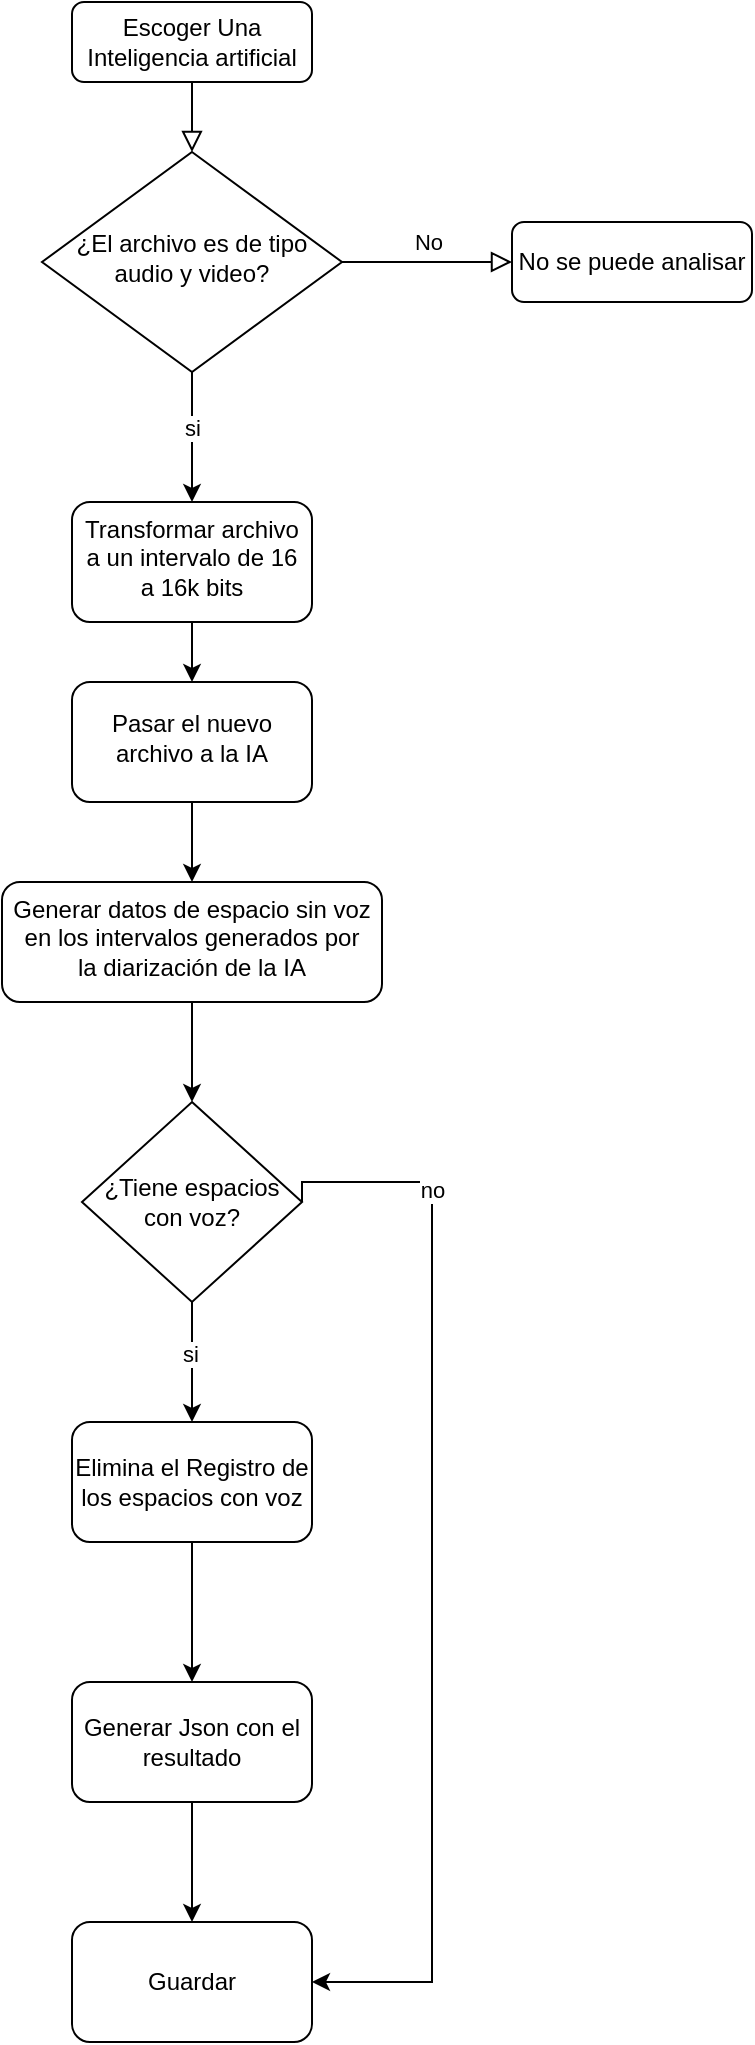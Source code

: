 <mxfile version="28.2.0">
  <diagram id="C5RBs43oDa-KdzZeNtuy" name="Page-1">
    <mxGraphModel dx="1381" dy="817" grid="1" gridSize="10" guides="1" tooltips="1" connect="1" arrows="1" fold="1" page="1" pageScale="1" pageWidth="827" pageHeight="1169" math="0" shadow="0">
      <root>
        <mxCell id="WIyWlLk6GJQsqaUBKTNV-0" />
        <mxCell id="WIyWlLk6GJQsqaUBKTNV-1" parent="WIyWlLk6GJQsqaUBKTNV-0" />
        <mxCell id="WIyWlLk6GJQsqaUBKTNV-2" value="" style="rounded=0;html=1;jettySize=auto;orthogonalLoop=1;fontSize=11;endArrow=block;endFill=0;endSize=8;strokeWidth=1;shadow=0;labelBackgroundColor=none;edgeStyle=orthogonalEdgeStyle;" parent="WIyWlLk6GJQsqaUBKTNV-1" source="WIyWlLk6GJQsqaUBKTNV-3" target="WIyWlLk6GJQsqaUBKTNV-6" edge="1">
          <mxGeometry relative="1" as="geometry" />
        </mxCell>
        <mxCell id="WIyWlLk6GJQsqaUBKTNV-3" value="Escoger Una Inteligencia artificial" style="rounded=1;whiteSpace=wrap;html=1;fontSize=12;glass=0;strokeWidth=1;shadow=0;" parent="WIyWlLk6GJQsqaUBKTNV-1" vertex="1">
          <mxGeometry x="160" y="80" width="120" height="40" as="geometry" />
        </mxCell>
        <mxCell id="WIyWlLk6GJQsqaUBKTNV-5" value="No" style="edgeStyle=orthogonalEdgeStyle;rounded=0;html=1;jettySize=auto;orthogonalLoop=1;fontSize=11;endArrow=block;endFill=0;endSize=8;strokeWidth=1;shadow=0;labelBackgroundColor=none;" parent="WIyWlLk6GJQsqaUBKTNV-1" source="WIyWlLk6GJQsqaUBKTNV-6" target="WIyWlLk6GJQsqaUBKTNV-7" edge="1">
          <mxGeometry y="10" relative="1" as="geometry">
            <mxPoint as="offset" />
          </mxGeometry>
        </mxCell>
        <mxCell id="4gRkuJkwCe749FPj_9jk-7" value="" style="edgeStyle=orthogonalEdgeStyle;rounded=0;orthogonalLoop=1;jettySize=auto;html=1;" edge="1" parent="WIyWlLk6GJQsqaUBKTNV-1" source="WIyWlLk6GJQsqaUBKTNV-6" target="4gRkuJkwCe749FPj_9jk-6">
          <mxGeometry relative="1" as="geometry" />
        </mxCell>
        <mxCell id="4gRkuJkwCe749FPj_9jk-23" value="si" style="edgeLabel;html=1;align=center;verticalAlign=middle;resizable=0;points=[];" vertex="1" connectable="0" parent="4gRkuJkwCe749FPj_9jk-7">
          <mxGeometry x="-0.139" y="3" relative="1" as="geometry">
            <mxPoint x="-3" as="offset" />
          </mxGeometry>
        </mxCell>
        <mxCell id="WIyWlLk6GJQsqaUBKTNV-6" value="¿El archivo es de tipo audio y video?" style="rhombus;whiteSpace=wrap;html=1;shadow=0;fontFamily=Helvetica;fontSize=12;align=center;strokeWidth=1;spacing=6;spacingTop=-4;" parent="WIyWlLk6GJQsqaUBKTNV-1" vertex="1">
          <mxGeometry x="145" y="155" width="150" height="110" as="geometry" />
        </mxCell>
        <mxCell id="WIyWlLk6GJQsqaUBKTNV-7" value="No se puede analisar" style="rounded=1;whiteSpace=wrap;html=1;fontSize=12;glass=0;strokeWidth=1;shadow=0;" parent="WIyWlLk6GJQsqaUBKTNV-1" vertex="1">
          <mxGeometry x="380" y="190" width="120" height="40" as="geometry" />
        </mxCell>
        <mxCell id="4gRkuJkwCe749FPj_9jk-9" value="" style="edgeStyle=orthogonalEdgeStyle;rounded=0;orthogonalLoop=1;jettySize=auto;html=1;" edge="1" parent="WIyWlLk6GJQsqaUBKTNV-1" source="4gRkuJkwCe749FPj_9jk-6" target="4gRkuJkwCe749FPj_9jk-8">
          <mxGeometry relative="1" as="geometry" />
        </mxCell>
        <mxCell id="4gRkuJkwCe749FPj_9jk-6" value="Transformar archivo a un intervalo de 16 a 16k bits" style="rounded=1;whiteSpace=wrap;html=1;shadow=0;strokeWidth=1;spacing=6;spacingTop=-4;" vertex="1" parent="WIyWlLk6GJQsqaUBKTNV-1">
          <mxGeometry x="160" y="330" width="120" height="60" as="geometry" />
        </mxCell>
        <mxCell id="4gRkuJkwCe749FPj_9jk-13" value="" style="edgeStyle=orthogonalEdgeStyle;rounded=0;orthogonalLoop=1;jettySize=auto;html=1;" edge="1" parent="WIyWlLk6GJQsqaUBKTNV-1" source="4gRkuJkwCe749FPj_9jk-8" target="4gRkuJkwCe749FPj_9jk-12">
          <mxGeometry relative="1" as="geometry" />
        </mxCell>
        <mxCell id="4gRkuJkwCe749FPj_9jk-8" value="Pasar el nuevo archivo a la IA" style="whiteSpace=wrap;html=1;rounded=1;shadow=0;strokeWidth=1;spacing=6;spacingTop=-4;" vertex="1" parent="WIyWlLk6GJQsqaUBKTNV-1">
          <mxGeometry x="160" y="420" width="120" height="60" as="geometry" />
        </mxCell>
        <mxCell id="4gRkuJkwCe749FPj_9jk-19" style="edgeStyle=orthogonalEdgeStyle;rounded=0;orthogonalLoop=1;jettySize=auto;html=1;entryX=0.5;entryY=0;entryDx=0;entryDy=0;" edge="1" parent="WIyWlLk6GJQsqaUBKTNV-1" source="4gRkuJkwCe749FPj_9jk-12" target="4gRkuJkwCe749FPj_9jk-16">
          <mxGeometry relative="1" as="geometry" />
        </mxCell>
        <mxCell id="4gRkuJkwCe749FPj_9jk-12" value="Generar datos de espacio sin voz en los intervalos generados por la diarización de la IA" style="whiteSpace=wrap;html=1;rounded=1;shadow=0;strokeWidth=1;spacing=6;spacingTop=-4;" vertex="1" parent="WIyWlLk6GJQsqaUBKTNV-1">
          <mxGeometry x="125" y="520" width="190" height="60" as="geometry" />
        </mxCell>
        <mxCell id="4gRkuJkwCe749FPj_9jk-18" value="" style="edgeStyle=orthogonalEdgeStyle;rounded=0;orthogonalLoop=1;jettySize=auto;html=1;" edge="1" parent="WIyWlLk6GJQsqaUBKTNV-1" source="4gRkuJkwCe749FPj_9jk-16" target="4gRkuJkwCe749FPj_9jk-17">
          <mxGeometry relative="1" as="geometry" />
        </mxCell>
        <mxCell id="4gRkuJkwCe749FPj_9jk-20" value="si" style="edgeLabel;html=1;align=center;verticalAlign=middle;resizable=0;points=[];" vertex="1" connectable="0" parent="4gRkuJkwCe749FPj_9jk-18">
          <mxGeometry x="-0.133" y="-1" relative="1" as="geometry">
            <mxPoint as="offset" />
          </mxGeometry>
        </mxCell>
        <mxCell id="4gRkuJkwCe749FPj_9jk-21" style="edgeStyle=orthogonalEdgeStyle;rounded=0;orthogonalLoop=1;jettySize=auto;html=1;exitX=1;exitY=0.5;exitDx=0;exitDy=0;entryX=1;entryY=0.5;entryDx=0;entryDy=0;" edge="1" parent="WIyWlLk6GJQsqaUBKTNV-1" source="4gRkuJkwCe749FPj_9jk-16" target="4gRkuJkwCe749FPj_9jk-26">
          <mxGeometry relative="1" as="geometry">
            <mxPoint x="380" y="950" as="targetPoint" />
            <Array as="points">
              <mxPoint x="340" y="670" />
              <mxPoint x="340" y="1070" />
            </Array>
          </mxGeometry>
        </mxCell>
        <mxCell id="4gRkuJkwCe749FPj_9jk-22" value="no" style="edgeLabel;html=1;align=center;verticalAlign=middle;resizable=0;points=[];" vertex="1" connectable="0" parent="4gRkuJkwCe749FPj_9jk-21">
          <mxGeometry x="-0.393" relative="1" as="geometry">
            <mxPoint y="-84" as="offset" />
          </mxGeometry>
        </mxCell>
        <mxCell id="4gRkuJkwCe749FPj_9jk-16" value="¿Tiene espacios con voz?" style="rhombus;whiteSpace=wrap;html=1;" vertex="1" parent="WIyWlLk6GJQsqaUBKTNV-1">
          <mxGeometry x="165" y="630" width="110" height="100" as="geometry" />
        </mxCell>
        <mxCell id="4gRkuJkwCe749FPj_9jk-25" value="" style="edgeStyle=orthogonalEdgeStyle;rounded=0;orthogonalLoop=1;jettySize=auto;html=1;" edge="1" parent="WIyWlLk6GJQsqaUBKTNV-1" source="4gRkuJkwCe749FPj_9jk-17" target="4gRkuJkwCe749FPj_9jk-24">
          <mxGeometry relative="1" as="geometry" />
        </mxCell>
        <mxCell id="4gRkuJkwCe749FPj_9jk-17" value="Elimina el Registro de los espacios con voz" style="rounded=1;whiteSpace=wrap;html=1;" vertex="1" parent="WIyWlLk6GJQsqaUBKTNV-1">
          <mxGeometry x="160" y="790" width="120" height="60" as="geometry" />
        </mxCell>
        <mxCell id="4gRkuJkwCe749FPj_9jk-27" value="" style="edgeStyle=orthogonalEdgeStyle;rounded=0;orthogonalLoop=1;jettySize=auto;html=1;" edge="1" parent="WIyWlLk6GJQsqaUBKTNV-1" source="4gRkuJkwCe749FPj_9jk-24" target="4gRkuJkwCe749FPj_9jk-26">
          <mxGeometry relative="1" as="geometry" />
        </mxCell>
        <mxCell id="4gRkuJkwCe749FPj_9jk-24" value="Generar Json con el resultado" style="whiteSpace=wrap;html=1;rounded=1;" vertex="1" parent="WIyWlLk6GJQsqaUBKTNV-1">
          <mxGeometry x="160" y="920" width="120" height="60" as="geometry" />
        </mxCell>
        <mxCell id="4gRkuJkwCe749FPj_9jk-26" value="Guardar" style="whiteSpace=wrap;html=1;rounded=1;" vertex="1" parent="WIyWlLk6GJQsqaUBKTNV-1">
          <mxGeometry x="160" y="1040" width="120" height="60" as="geometry" />
        </mxCell>
      </root>
    </mxGraphModel>
  </diagram>
</mxfile>
